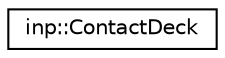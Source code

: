 digraph "Graphical Class Hierarchy"
{
  edge [fontname="Helvetica",fontsize="10",labelfontname="Helvetica",labelfontsize="10"];
  node [fontname="Helvetica",fontsize="10",shape=record];
  rankdir="LR";
  Node0 [label="inp::ContactDeck",height=0.2,width=0.4,color="black", fillcolor="white", style="filled",URL="$structinp_1_1ContactDeck.html",tooltip="Structure to read and store particle-particle contact related input data. "];
}
